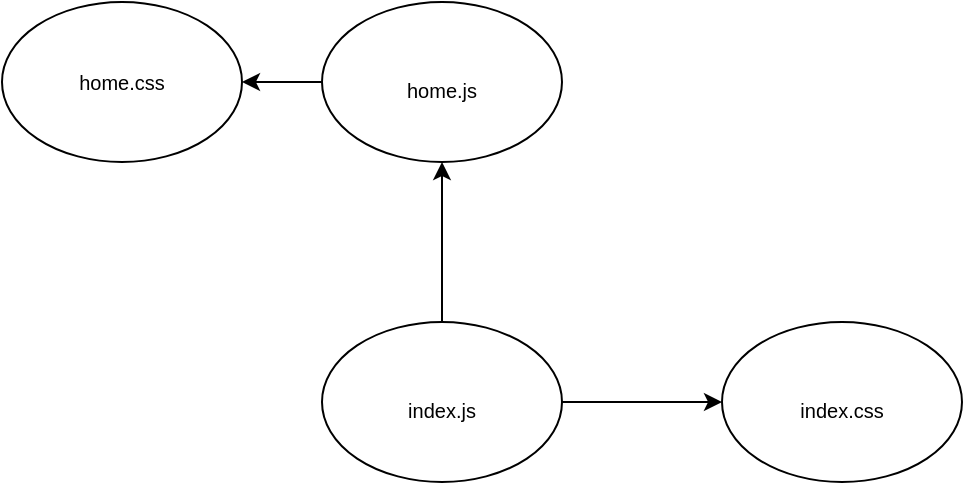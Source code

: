 <mxfile version="26.0.3" pages="2">
  <diagram name="Page-1" id="e56a1550-8fbb-45ad-956c-1786394a9013">
    <mxGraphModel dx="635" dy="1223" grid="1" gridSize="10" guides="1" tooltips="1" connect="1" arrows="1" fold="1" page="1" pageScale="1" pageWidth="1100" pageHeight="850" background="none" math="0" shadow="0">
      <root>
        <mxCell id="0" />
        <mxCell id="1" parent="0" />
        <mxCell id="UHASmpJU52qUvlyHFtrH-6" value="" style="edgeStyle=orthogonalEdgeStyle;rounded=0;orthogonalLoop=1;jettySize=auto;html=1;" edge="1" parent="1" source="UHASmpJU52qUvlyHFtrH-4" target="UHASmpJU52qUvlyHFtrH-5">
          <mxGeometry relative="1" as="geometry" />
        </mxCell>
        <mxCell id="UHASmpJU52qUvlyHFtrH-8" value="" style="edgeStyle=orthogonalEdgeStyle;rounded=0;orthogonalLoop=1;jettySize=auto;html=1;" edge="1" parent="1" source="UHASmpJU52qUvlyHFtrH-4" target="UHASmpJU52qUvlyHFtrH-7">
          <mxGeometry relative="1" as="geometry" />
        </mxCell>
        <mxCell id="UHASmpJU52qUvlyHFtrH-4" value="&lt;font size=&quot;1&quot;&gt;index.js&lt;/font&gt;" style="ellipse;whiteSpace=wrap;html=1;fontSize=24;fontFamily=Helvetica;" vertex="1" parent="1">
          <mxGeometry x="720" y="-130" width="120" height="80" as="geometry" />
        </mxCell>
        <mxCell id="UHASmpJU52qUvlyHFtrH-5" value="&lt;font size=&quot;1&quot;&gt;index.css&lt;/font&gt;" style="ellipse;whiteSpace=wrap;html=1;fontSize=24;fontFamily=Helvetica;" vertex="1" parent="1">
          <mxGeometry x="920" y="-130" width="120" height="80" as="geometry" />
        </mxCell>
        <mxCell id="UHASmpJU52qUvlyHFtrH-10" value="" style="edgeStyle=orthogonalEdgeStyle;rounded=0;orthogonalLoop=1;jettySize=auto;html=1;" edge="1" parent="1" source="UHASmpJU52qUvlyHFtrH-7" target="UHASmpJU52qUvlyHFtrH-11">
          <mxGeometry relative="1" as="geometry">
            <mxPoint x="620" y="-250" as="targetPoint" />
          </mxGeometry>
        </mxCell>
        <mxCell id="UHASmpJU52qUvlyHFtrH-7" value="&lt;font size=&quot;1&quot;&gt;home.js&lt;/font&gt;" style="ellipse;whiteSpace=wrap;html=1;fontSize=24;fontFamily=Helvetica;" vertex="1" parent="1">
          <mxGeometry x="720" y="-290" width="120" height="80" as="geometry" />
        </mxCell>
        <mxCell id="UHASmpJU52qUvlyHFtrH-11" value="&lt;font size=&quot;1&quot;&gt;home.css&lt;/font&gt;" style="ellipse;whiteSpace=wrap;html=1;" vertex="1" parent="1">
          <mxGeometry x="560" y="-290" width="120" height="80" as="geometry" />
        </mxCell>
      </root>
    </mxGraphModel>
  </diagram>
  <diagram id="UIC9b25AcivMlvOGNruw" name="Page-2">
    <mxGraphModel grid="1" page="1" gridSize="10" guides="1" tooltips="1" connect="1" arrows="1" fold="1" pageScale="1" pageWidth="850" pageHeight="1100" math="0" shadow="0">
      <root>
        <mxCell id="0" />
        <mxCell id="1" parent="0" />
      </root>
    </mxGraphModel>
  </diagram>
</mxfile>
